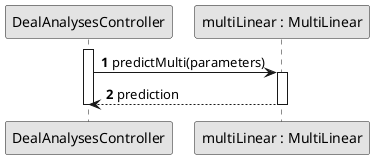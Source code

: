 @startuml
skinparam monochrome true
skinparam packageStyle rectangle
skinparam shadowing false

autonumber

'hide footbox
participant "DealAnalysesController" as controller
participant "multiLinear : MultiLinear" as multi

activate controller
                controller -> multi : predictMulti(parameters)
                activate multi
                multi --> controller : prediction
                deactivate multi
                deactivate controller
@enduml
